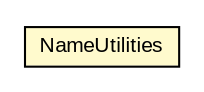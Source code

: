 #!/usr/local/bin/dot
#
# Class diagram 
# Generated by UMLGraph version 5.1 (http://www.umlgraph.org/)
#

digraph G {
	edge [fontname="arial",fontsize=10,labelfontname="arial",labelfontsize=10];
	node [fontname="arial",fontsize=10,shape=plaintext];
	nodesep=0.25;
	ranksep=0.5;
	// com.helger.jcodemodel.util.NameUtilities
	c11032 [label=<<table title="com.helger.jcodemodel.util.NameUtilities" border="0" cellborder="1" cellspacing="0" cellpadding="2" port="p" bgcolor="lemonChiffon" href="./NameUtilities.html">
		<tr><td><table border="0" cellspacing="0" cellpadding="1">
<tr><td align="center" balign="center"> NameUtilities </td></tr>
		</table></td></tr>
		</table>>, fontname="arial", fontcolor="black", fontsize=10.0];
}


